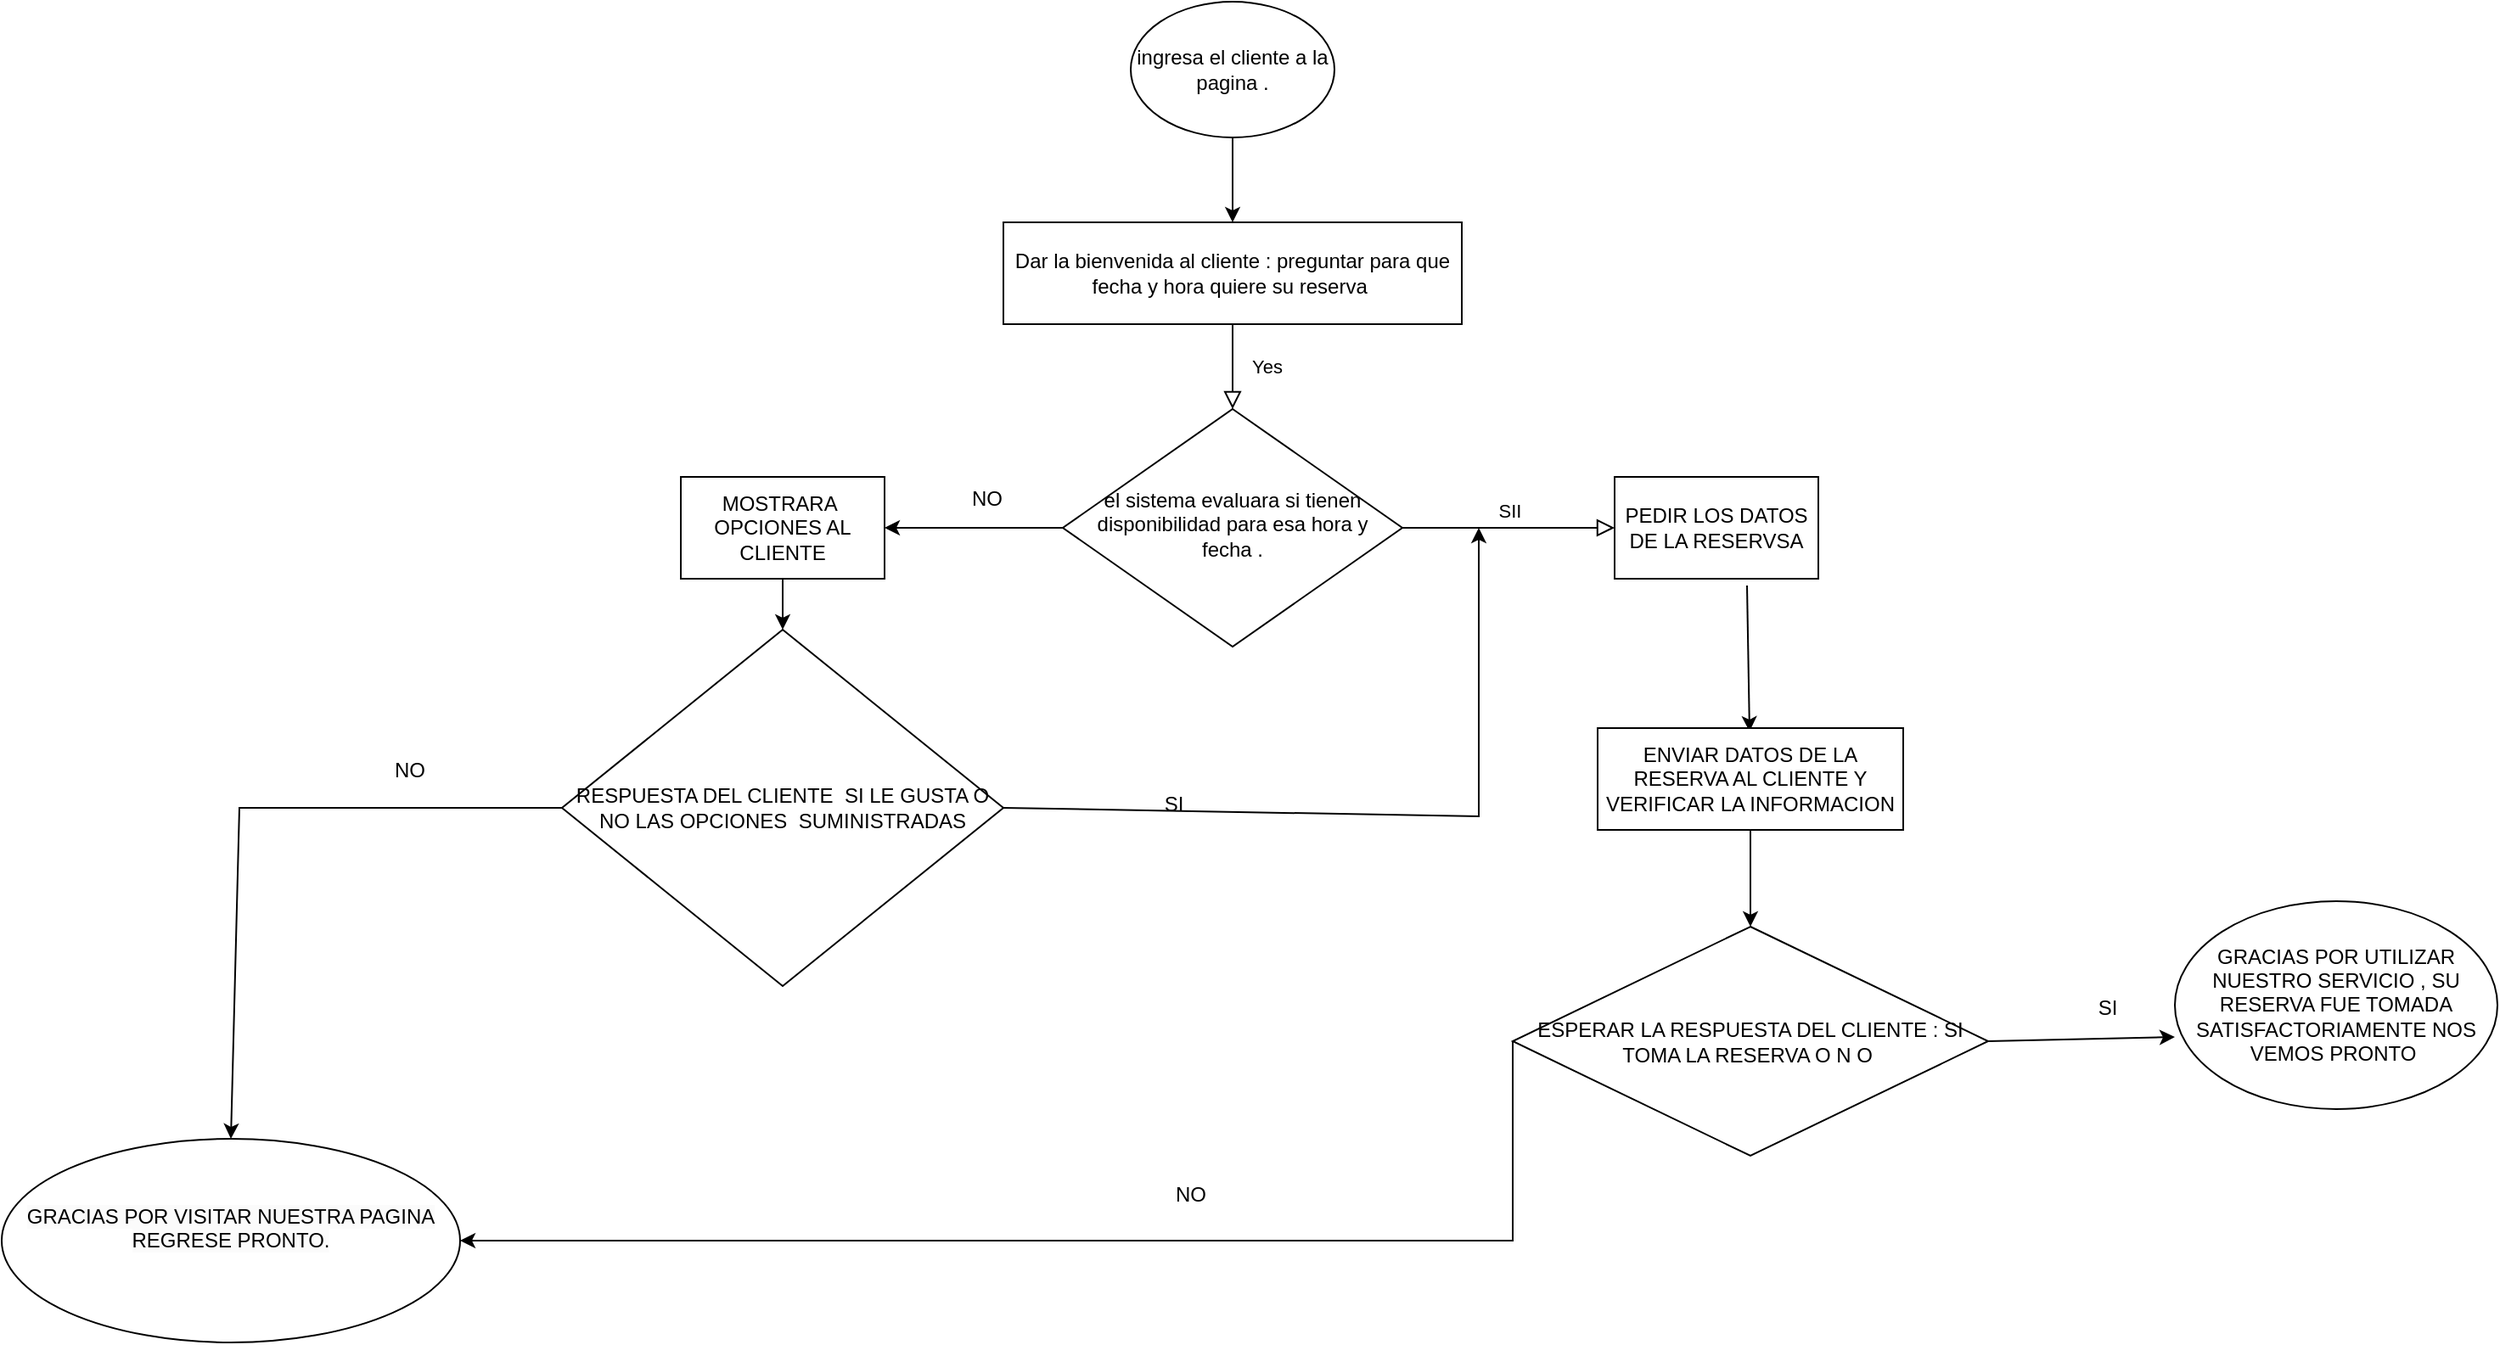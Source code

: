 <mxfile version="23.1.1" type="github">
  <diagram id="C5RBs43oDa-KdzZeNtuy" name="Page-1">
    <mxGraphModel dx="1862" dy="541" grid="1" gridSize="10" guides="1" tooltips="1" connect="1" arrows="1" fold="1" page="1" pageScale="1" pageWidth="827" pageHeight="1169" math="0" shadow="0">
      <root>
        <mxCell id="WIyWlLk6GJQsqaUBKTNV-0" />
        <mxCell id="WIyWlLk6GJQsqaUBKTNV-1" parent="WIyWlLk6GJQsqaUBKTNV-0" />
        <mxCell id="WIyWlLk6GJQsqaUBKTNV-4" value="Yes" style="rounded=0;html=1;jettySize=auto;orthogonalLoop=1;fontSize=11;endArrow=block;endFill=0;endSize=8;strokeWidth=1;shadow=0;labelBackgroundColor=none;edgeStyle=orthogonalEdgeStyle;exitX=0.5;exitY=1;exitDx=0;exitDy=0;" parent="WIyWlLk6GJQsqaUBKTNV-1" source="LmVfKN7XfQ2A0kNMnKgW-1" target="WIyWlLk6GJQsqaUBKTNV-10" edge="1">
          <mxGeometry y="20" relative="1" as="geometry">
            <mxPoint as="offset" />
            <mxPoint x="140" y="190" as="sourcePoint" />
          </mxGeometry>
        </mxCell>
        <mxCell id="WIyWlLk6GJQsqaUBKTNV-9" value="SII" style="edgeStyle=orthogonalEdgeStyle;rounded=0;html=1;jettySize=auto;orthogonalLoop=1;fontSize=11;endArrow=block;endFill=0;endSize=8;strokeWidth=1;shadow=0;labelBackgroundColor=none;entryX=0;entryY=0.5;entryDx=0;entryDy=0;" parent="WIyWlLk6GJQsqaUBKTNV-1" source="WIyWlLk6GJQsqaUBKTNV-10" target="LmVfKN7XfQ2A0kNMnKgW-4" edge="1">
          <mxGeometry y="10" relative="1" as="geometry">
            <mxPoint as="offset" />
            <mxPoint x="380" y="350" as="targetPoint" />
          </mxGeometry>
        </mxCell>
        <mxCell id="WIyWlLk6GJQsqaUBKTNV-10" value="el sistema evaluara si tienen disponibilidad para esa hora y fecha ." style="rhombus;whiteSpace=wrap;html=1;shadow=0;fontFamily=Helvetica;fontSize=12;align=center;strokeWidth=1;spacing=6;spacingTop=-4;" parent="WIyWlLk6GJQsqaUBKTNV-1" vertex="1">
          <mxGeometry x="115" y="280" width="200" height="140" as="geometry" />
        </mxCell>
        <mxCell id="LmVfKN7XfQ2A0kNMnKgW-0" value="ingresa el cliente a la pagina ." style="ellipse;whiteSpace=wrap;html=1;" vertex="1" parent="WIyWlLk6GJQsqaUBKTNV-1">
          <mxGeometry x="155" y="40" width="120" height="80" as="geometry" />
        </mxCell>
        <mxCell id="LmVfKN7XfQ2A0kNMnKgW-1" value="Dar la bienvenida al cliente : preguntar para que fecha y hora quiere su reserva&amp;nbsp;" style="rounded=0;whiteSpace=wrap;html=1;" vertex="1" parent="WIyWlLk6GJQsqaUBKTNV-1">
          <mxGeometry x="80" y="170" width="270" height="60" as="geometry" />
        </mxCell>
        <mxCell id="LmVfKN7XfQ2A0kNMnKgW-2" value="" style="endArrow=classic;html=1;rounded=0;entryX=0.5;entryY=0;entryDx=0;entryDy=0;exitX=0.5;exitY=1;exitDx=0;exitDy=0;" edge="1" parent="WIyWlLk6GJQsqaUBKTNV-1" source="LmVfKN7XfQ2A0kNMnKgW-0" target="LmVfKN7XfQ2A0kNMnKgW-1">
          <mxGeometry width="50" height="50" relative="1" as="geometry">
            <mxPoint x="390" y="270" as="sourcePoint" />
            <mxPoint x="440" y="220" as="targetPoint" />
          </mxGeometry>
        </mxCell>
        <mxCell id="LmVfKN7XfQ2A0kNMnKgW-3" value="MOSTRARA&amp;nbsp; OPCIONES AL CLIENTE" style="rounded=0;whiteSpace=wrap;html=1;" vertex="1" parent="WIyWlLk6GJQsqaUBKTNV-1">
          <mxGeometry x="-110" y="320" width="120" height="60" as="geometry" />
        </mxCell>
        <mxCell id="LmVfKN7XfQ2A0kNMnKgW-4" value="PEDIR LOS DATOS DE LA RESERVSA" style="rounded=0;whiteSpace=wrap;html=1;" vertex="1" parent="WIyWlLk6GJQsqaUBKTNV-1">
          <mxGeometry x="440" y="320" width="120" height="60" as="geometry" />
        </mxCell>
        <mxCell id="LmVfKN7XfQ2A0kNMnKgW-5" value="" style="endArrow=classic;html=1;rounded=0;entryX=1;entryY=0.5;entryDx=0;entryDy=0;exitX=0;exitY=0.5;exitDx=0;exitDy=0;" edge="1" parent="WIyWlLk6GJQsqaUBKTNV-1" source="WIyWlLk6GJQsqaUBKTNV-10" target="LmVfKN7XfQ2A0kNMnKgW-3">
          <mxGeometry width="50" height="50" relative="1" as="geometry">
            <mxPoint x="390" y="270" as="sourcePoint" />
            <mxPoint x="440" y="220" as="targetPoint" />
          </mxGeometry>
        </mxCell>
        <mxCell id="LmVfKN7XfQ2A0kNMnKgW-6" value="NO" style="text;html=1;align=center;verticalAlign=middle;resizable=0;points=[];autosize=1;strokeColor=none;fillColor=none;" vertex="1" parent="WIyWlLk6GJQsqaUBKTNV-1">
          <mxGeometry x="50" y="318" width="40" height="30" as="geometry" />
        </mxCell>
        <mxCell id="LmVfKN7XfQ2A0kNMnKgW-7" value="" style="endArrow=classic;html=1;rounded=0;exitX=0.5;exitY=1;exitDx=0;exitDy=0;" edge="1" parent="WIyWlLk6GJQsqaUBKTNV-1" source="LmVfKN7XfQ2A0kNMnKgW-3" target="LmVfKN7XfQ2A0kNMnKgW-8">
          <mxGeometry width="50" height="50" relative="1" as="geometry">
            <mxPoint x="200" y="550" as="sourcePoint" />
            <mxPoint x="-50" y="480" as="targetPoint" />
          </mxGeometry>
        </mxCell>
        <mxCell id="LmVfKN7XfQ2A0kNMnKgW-8" value="RESPUESTA DEL CLIENTE&amp;nbsp; SI LE GUSTA O NO LAS OPCIONES&amp;nbsp; SUMINISTRADAS" style="rhombus;whiteSpace=wrap;html=1;" vertex="1" parent="WIyWlLk6GJQsqaUBKTNV-1">
          <mxGeometry x="-180" y="410" width="260" height="210" as="geometry" />
        </mxCell>
        <mxCell id="LmVfKN7XfQ2A0kNMnKgW-9" value="" style="endArrow=classic;html=1;rounded=0;exitX=1;exitY=0.5;exitDx=0;exitDy=0;" edge="1" parent="WIyWlLk6GJQsqaUBKTNV-1" source="LmVfKN7XfQ2A0kNMnKgW-8">
          <mxGeometry width="50" height="50" relative="1" as="geometry">
            <mxPoint x="-70" y="550" as="sourcePoint" />
            <mxPoint x="360" y="350" as="targetPoint" />
            <Array as="points">
              <mxPoint x="360" y="520" />
            </Array>
          </mxGeometry>
        </mxCell>
        <mxCell id="LmVfKN7XfQ2A0kNMnKgW-10" value="SI" style="text;html=1;align=center;verticalAlign=middle;resizable=0;points=[];autosize=1;strokeColor=none;fillColor=none;" vertex="1" parent="WIyWlLk6GJQsqaUBKTNV-1">
          <mxGeometry x="165" y="498" width="30" height="30" as="geometry" />
        </mxCell>
        <mxCell id="LmVfKN7XfQ2A0kNMnKgW-11" value="" style="endArrow=classic;html=1;rounded=0;exitX=0;exitY=0.5;exitDx=0;exitDy=0;entryX=0.5;entryY=0;entryDx=0;entryDy=0;" edge="1" parent="WIyWlLk6GJQsqaUBKTNV-1" source="LmVfKN7XfQ2A0kNMnKgW-8" target="LmVfKN7XfQ2A0kNMnKgW-14">
          <mxGeometry width="50" height="50" relative="1" as="geometry">
            <mxPoint x="-60" y="550" as="sourcePoint" />
            <mxPoint x="-360" y="610" as="targetPoint" />
            <Array as="points">
              <mxPoint x="-370" y="515" />
            </Array>
          </mxGeometry>
        </mxCell>
        <mxCell id="LmVfKN7XfQ2A0kNMnKgW-12" value="NO" style="text;html=1;align=center;verticalAlign=middle;resizable=0;points=[];autosize=1;strokeColor=none;fillColor=none;" vertex="1" parent="WIyWlLk6GJQsqaUBKTNV-1">
          <mxGeometry x="-290" y="478" width="40" height="30" as="geometry" />
        </mxCell>
        <mxCell id="LmVfKN7XfQ2A0kNMnKgW-14" value="&#xa;&lt;span style=&quot;color: rgb(0, 0, 0); font-family: Helvetica; font-size: 12px; font-style: normal; font-variant-ligatures: normal; font-variant-caps: normal; font-weight: 400; letter-spacing: normal; orphans: 2; text-align: center; text-indent: 0px; text-transform: none; widows: 2; word-spacing: 0px; -webkit-text-stroke-width: 0px; background-color: rgb(251, 251, 251); text-decoration-thickness: initial; text-decoration-style: initial; text-decoration-color: initial; float: none; display: inline !important;&quot;&gt;GRACIAS POR VISITAR NUESTRA PAGINA REGRESE PRONTO.&lt;/span&gt;&#xa;&#xa;" style="ellipse;whiteSpace=wrap;html=1;" vertex="1" parent="WIyWlLk6GJQsqaUBKTNV-1">
          <mxGeometry x="-510" y="710" width="270" height="120" as="geometry" />
        </mxCell>
        <mxCell id="LmVfKN7XfQ2A0kNMnKgW-15" value="" style="endArrow=classic;html=1;rounded=0;exitX=0.65;exitY=1.067;exitDx=0;exitDy=0;exitPerimeter=0;" edge="1" parent="WIyWlLk6GJQsqaUBKTNV-1" source="LmVfKN7XfQ2A0kNMnKgW-4">
          <mxGeometry width="50" height="50" relative="1" as="geometry">
            <mxPoint x="520" y="390" as="sourcePoint" />
            <mxPoint x="519.483" y="470" as="targetPoint" />
          </mxGeometry>
        </mxCell>
        <mxCell id="LmVfKN7XfQ2A0kNMnKgW-18" value="ENVIAR DATOS DE LA RESERVA AL CLIENTE Y VERIFICAR LA INFORMACION" style="rounded=0;whiteSpace=wrap;html=1;" vertex="1" parent="WIyWlLk6GJQsqaUBKTNV-1">
          <mxGeometry x="430" y="468" width="180" height="60" as="geometry" />
        </mxCell>
        <mxCell id="LmVfKN7XfQ2A0kNMnKgW-19" value="ESPERAR LA RESPUESTA DEL CLIENTE : SI TOMA LA RESERVA O N O&amp;nbsp;" style="rhombus;whiteSpace=wrap;html=1;" vertex="1" parent="WIyWlLk6GJQsqaUBKTNV-1">
          <mxGeometry x="380" y="585" width="280" height="135" as="geometry" />
        </mxCell>
        <mxCell id="LmVfKN7XfQ2A0kNMnKgW-20" value="" style="endArrow=classic;html=1;rounded=0;exitX=0.5;exitY=1;exitDx=0;exitDy=0;entryX=0.5;entryY=0;entryDx=0;entryDy=0;" edge="1" parent="WIyWlLk6GJQsqaUBKTNV-1" source="LmVfKN7XfQ2A0kNMnKgW-18" target="LmVfKN7XfQ2A0kNMnKgW-19">
          <mxGeometry width="50" height="50" relative="1" as="geometry">
            <mxPoint x="510" y="640" as="sourcePoint" />
            <mxPoint x="560" y="590" as="targetPoint" />
          </mxGeometry>
        </mxCell>
        <mxCell id="LmVfKN7XfQ2A0kNMnKgW-21" value="" style="endArrow=classic;html=1;rounded=0;exitX=1;exitY=0.5;exitDx=0;exitDy=0;" edge="1" parent="WIyWlLk6GJQsqaUBKTNV-1" source="LmVfKN7XfQ2A0kNMnKgW-19">
          <mxGeometry width="50" height="50" relative="1" as="geometry">
            <mxPoint x="510" y="640" as="sourcePoint" />
            <mxPoint x="770" y="650" as="targetPoint" />
          </mxGeometry>
        </mxCell>
        <mxCell id="LmVfKN7XfQ2A0kNMnKgW-22" value="" style="endArrow=classic;html=1;rounded=0;exitX=0;exitY=0.5;exitDx=0;exitDy=0;entryX=1;entryY=0.5;entryDx=0;entryDy=0;" edge="1" parent="WIyWlLk6GJQsqaUBKTNV-1" source="LmVfKN7XfQ2A0kNMnKgW-19" target="LmVfKN7XfQ2A0kNMnKgW-14">
          <mxGeometry width="50" height="50" relative="1" as="geometry">
            <mxPoint x="510" y="640" as="sourcePoint" />
            <mxPoint x="560" y="590" as="targetPoint" />
            <Array as="points">
              <mxPoint x="380" y="770" />
            </Array>
          </mxGeometry>
        </mxCell>
        <mxCell id="LmVfKN7XfQ2A0kNMnKgW-23" value="NO" style="text;html=1;align=center;verticalAlign=middle;resizable=0;points=[];autosize=1;strokeColor=none;fillColor=none;" vertex="1" parent="WIyWlLk6GJQsqaUBKTNV-1">
          <mxGeometry x="170" y="728" width="40" height="30" as="geometry" />
        </mxCell>
        <mxCell id="LmVfKN7XfQ2A0kNMnKgW-24" value="SI" style="text;html=1;align=center;verticalAlign=middle;resizable=0;points=[];autosize=1;strokeColor=none;fillColor=none;" vertex="1" parent="WIyWlLk6GJQsqaUBKTNV-1">
          <mxGeometry x="715" y="618" width="30" height="30" as="geometry" />
        </mxCell>
        <mxCell id="LmVfKN7XfQ2A0kNMnKgW-27" value="GRACIAS POR UTILIZAR NUESTRO SERVICIO , SU RESERVA FUE TOMADA SATISFACTORIAMENTE NOS VEMOS PRONTO&amp;nbsp;" style="ellipse;whiteSpace=wrap;html=1;" vertex="1" parent="WIyWlLk6GJQsqaUBKTNV-1">
          <mxGeometry x="770" y="570" width="190" height="122.5" as="geometry" />
        </mxCell>
      </root>
    </mxGraphModel>
  </diagram>
</mxfile>
